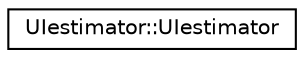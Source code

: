 digraph "Graphical Class Hierarchy"
{
  edge [fontname="Helvetica",fontsize="10",labelfontname="Helvetica",labelfontsize="10"];
  node [fontname="Helvetica",fontsize="10",shape=record];
  rankdir="LR";
  Node0 [label="UIestimator::UIestimator",height=0.2,width=0.4,color="black", fillcolor="white", style="filled",URL="$classUIestimator_1_1UIestimator.html"];
}
